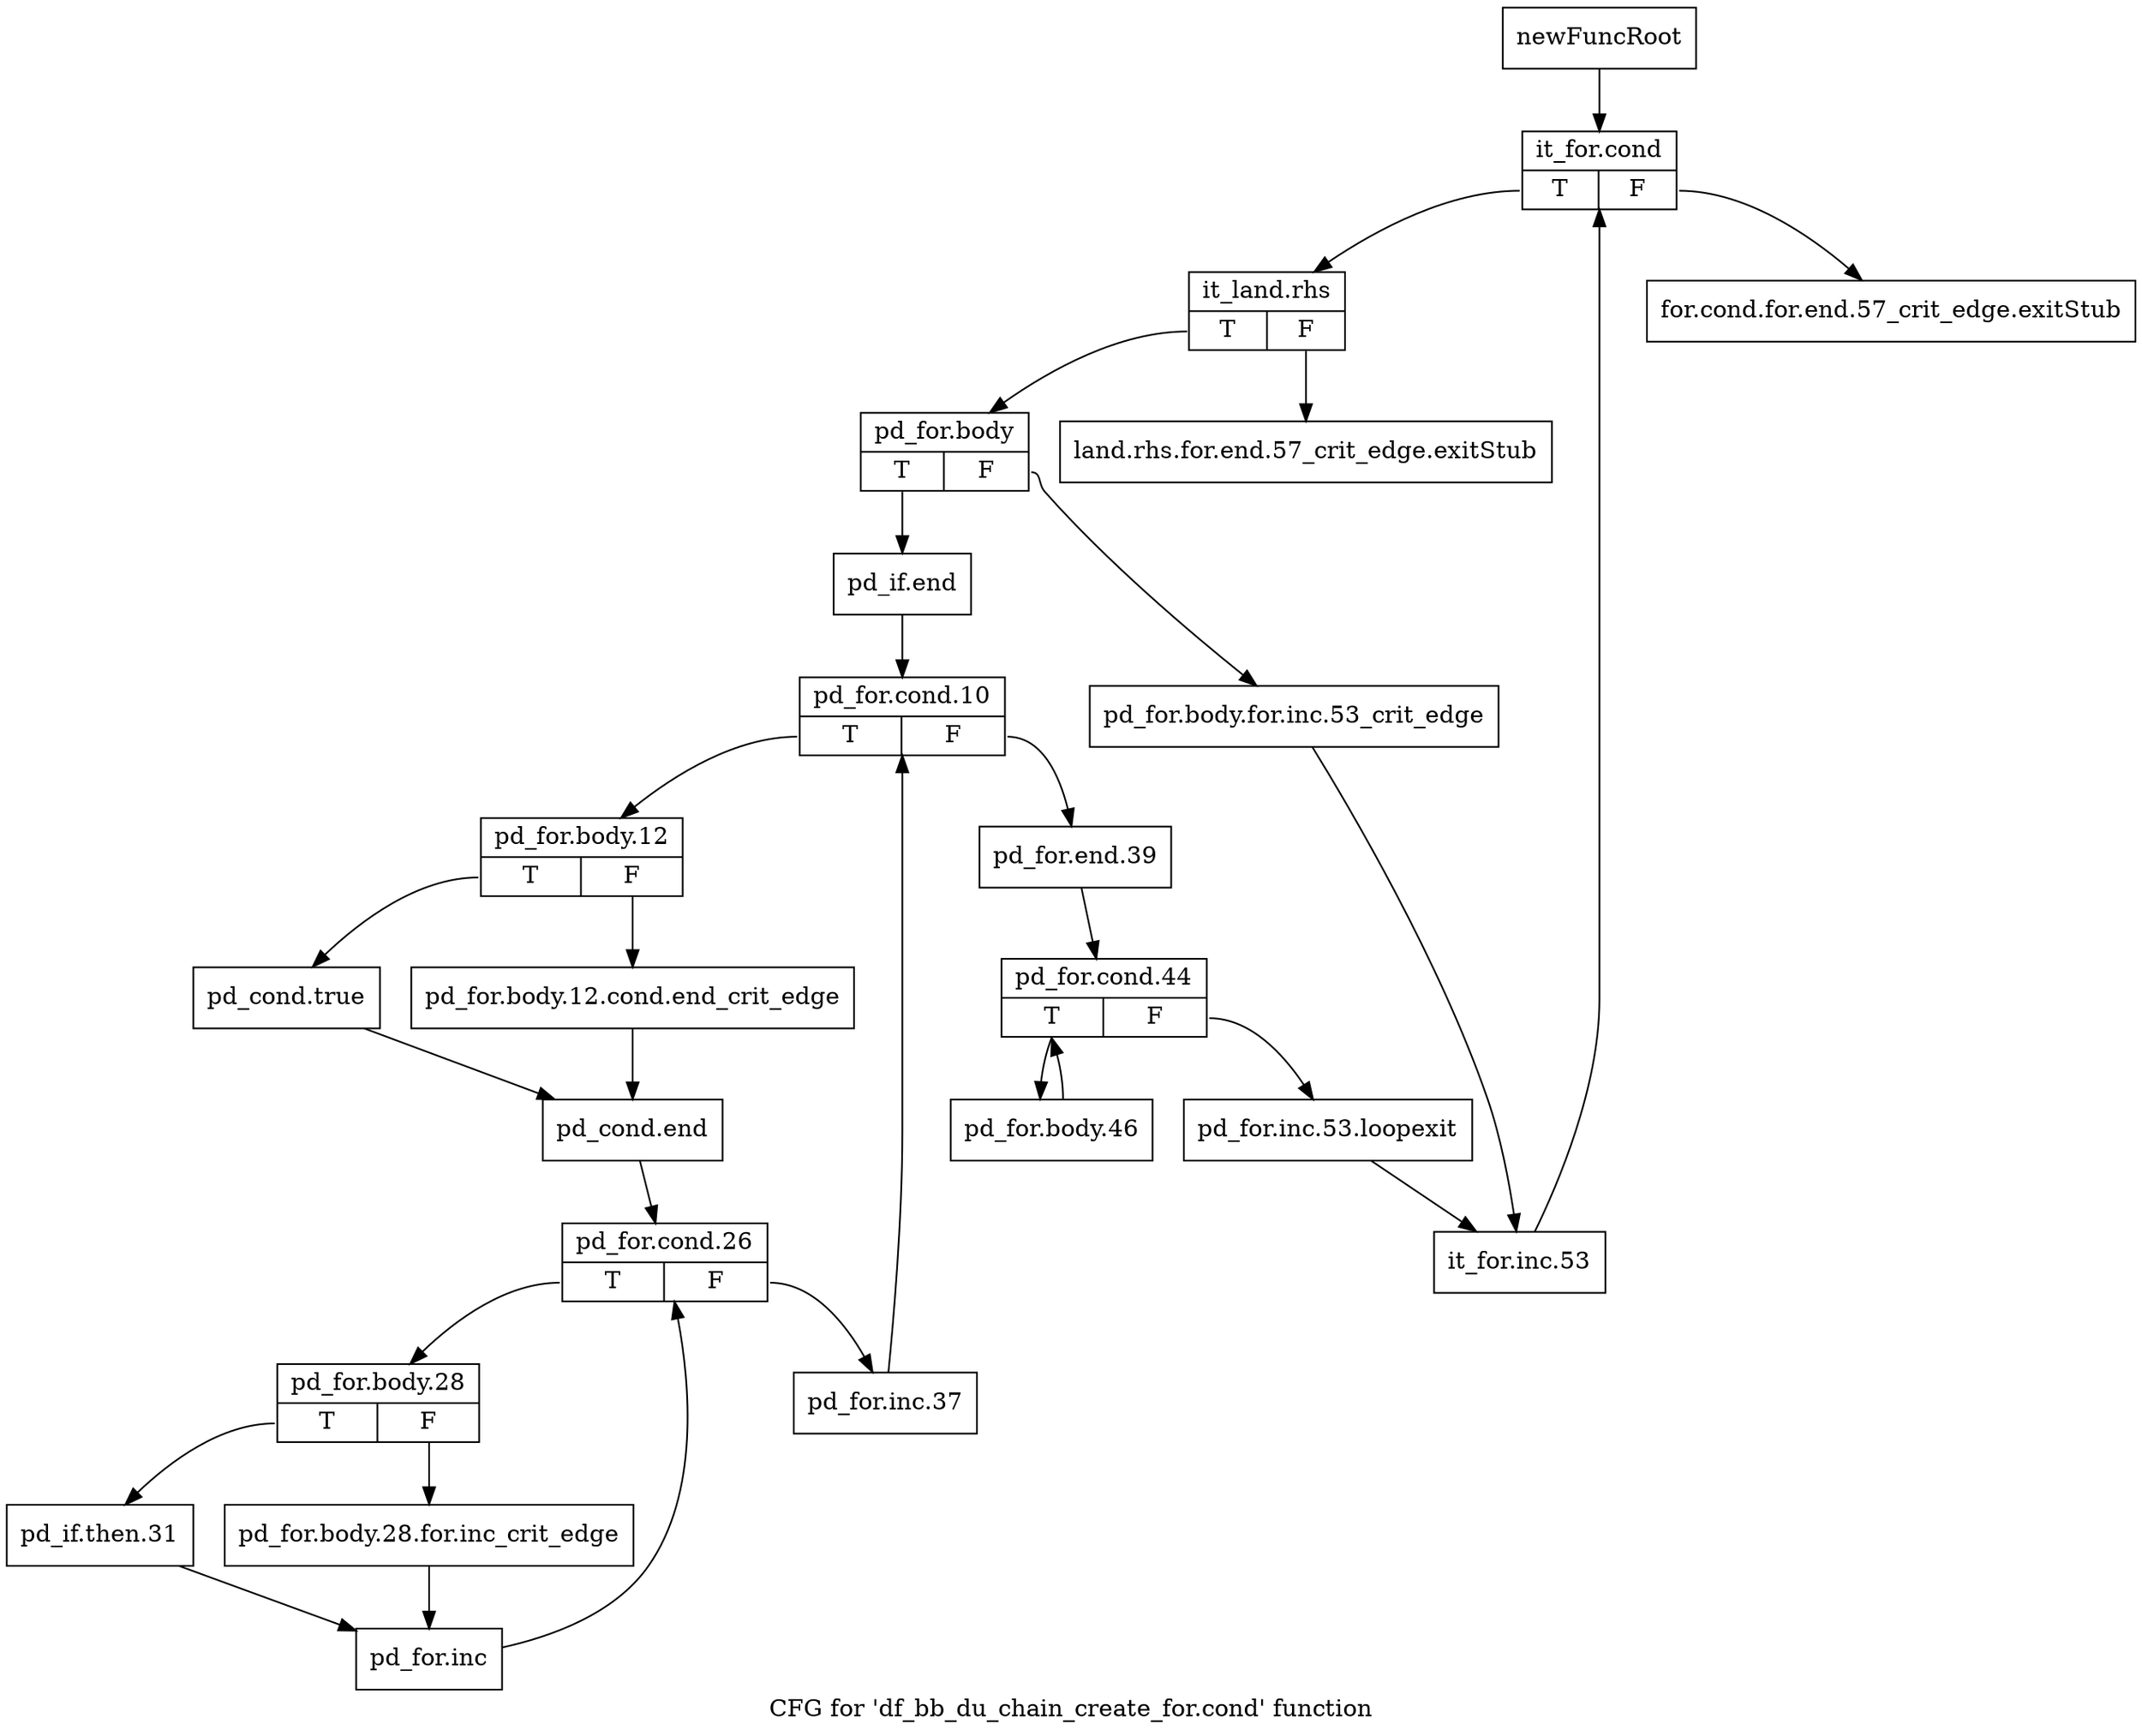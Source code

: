 digraph "CFG for 'df_bb_du_chain_create_for.cond' function" {
	label="CFG for 'df_bb_du_chain_create_for.cond' function";

	Node0xab3e6c0 [shape=record,label="{newFuncRoot}"];
	Node0xab3e6c0 -> Node0xab3e7b0;
	Node0xab3e710 [shape=record,label="{for.cond.for.end.57_crit_edge.exitStub}"];
	Node0xab3e760 [shape=record,label="{land.rhs.for.end.57_crit_edge.exitStub}"];
	Node0xab3e7b0 [shape=record,label="{it_for.cond|{<s0>T|<s1>F}}"];
	Node0xab3e7b0:s0 -> Node0xab3e800;
	Node0xab3e7b0:s1 -> Node0xab3e710;
	Node0xab3e800 [shape=record,label="{it_land.rhs|{<s0>T|<s1>F}}"];
	Node0xab3e800:s0 -> Node0xab3e850;
	Node0xab3e800:s1 -> Node0xab3e760;
	Node0xab3e850 [shape=record,label="{pd_for.body|{<s0>T|<s1>F}}"];
	Node0xab3e850:s0 -> Node0xab3e8f0;
	Node0xab3e850:s1 -> Node0xab3e8a0;
	Node0xab3e8a0 [shape=record,label="{pd_for.body.for.inc.53_crit_edge}"];
	Node0xab3e8a0 -> Node0xab3ea80;
	Node0xab3e8f0 [shape=record,label="{pd_if.end}"];
	Node0xab3e8f0 -> Node0xab3e940;
	Node0xab3e940 [shape=record,label="{pd_for.cond.10|{<s0>T|<s1>F}}"];
	Node0xab3e940:s0 -> Node0xab3eb20;
	Node0xab3e940:s1 -> Node0xab3e990;
	Node0xab3e990 [shape=record,label="{pd_for.end.39}"];
	Node0xab3e990 -> Node0xab3e9e0;
	Node0xab3e9e0 [shape=record,label="{pd_for.cond.44|{<s0>T|<s1>F}}"];
	Node0xab3e9e0:s0 -> Node0xab3ead0;
	Node0xab3e9e0:s1 -> Node0xab3ea30;
	Node0xab3ea30 [shape=record,label="{pd_for.inc.53.loopexit}"];
	Node0xab3ea30 -> Node0xab3ea80;
	Node0xab3ea80 [shape=record,label="{it_for.inc.53}"];
	Node0xab3ea80 -> Node0xab3e7b0;
	Node0xab3ead0 [shape=record,label="{pd_for.body.46}"];
	Node0xab3ead0 -> Node0xab3e9e0;
	Node0xab3eb20 [shape=record,label="{pd_for.body.12|{<s0>T|<s1>F}}"];
	Node0xab3eb20:s0 -> Node0xab3ebc0;
	Node0xab3eb20:s1 -> Node0xab3eb70;
	Node0xab3eb70 [shape=record,label="{pd_for.body.12.cond.end_crit_edge}"];
	Node0xab3eb70 -> Node0xab3ec10;
	Node0xab3ebc0 [shape=record,label="{pd_cond.true}"];
	Node0xab3ebc0 -> Node0xab3ec10;
	Node0xab3ec10 [shape=record,label="{pd_cond.end}"];
	Node0xab3ec10 -> Node0xab3ec60;
	Node0xab3ec60 [shape=record,label="{pd_for.cond.26|{<s0>T|<s1>F}}"];
	Node0xab3ec60:s0 -> Node0xab3ed00;
	Node0xab3ec60:s1 -> Node0xab3ecb0;
	Node0xab3ecb0 [shape=record,label="{pd_for.inc.37}"];
	Node0xab3ecb0 -> Node0xab3e940;
	Node0xab3ed00 [shape=record,label="{pd_for.body.28|{<s0>T|<s1>F}}"];
	Node0xab3ed00:s0 -> Node0xab3eda0;
	Node0xab3ed00:s1 -> Node0xab3ed50;
	Node0xab3ed50 [shape=record,label="{pd_for.body.28.for.inc_crit_edge}"];
	Node0xab3ed50 -> Node0xab3edf0;
	Node0xab3eda0 [shape=record,label="{pd_if.then.31}"];
	Node0xab3eda0 -> Node0xab3edf0;
	Node0xab3edf0 [shape=record,label="{pd_for.inc}"];
	Node0xab3edf0 -> Node0xab3ec60;
}
